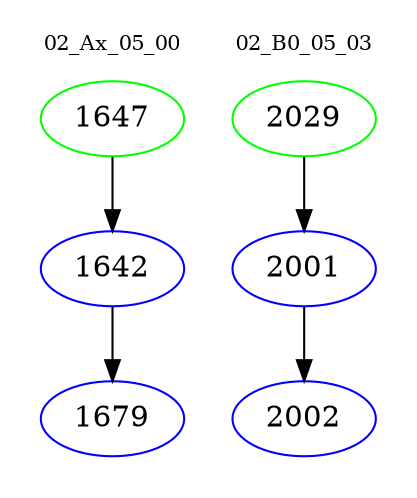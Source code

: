 digraph{
subgraph cluster_0 {
color = white
label = "02_Ax_05_00";
fontsize=10;
T0_1647 [label="1647", color="green"]
T0_1647 -> T0_1642 [color="black"]
T0_1642 [label="1642", color="blue"]
T0_1642 -> T0_1679 [color="black"]
T0_1679 [label="1679", color="blue"]
}
subgraph cluster_1 {
color = white
label = "02_B0_05_03";
fontsize=10;
T1_2029 [label="2029", color="green"]
T1_2029 -> T1_2001 [color="black"]
T1_2001 [label="2001", color="blue"]
T1_2001 -> T1_2002 [color="black"]
T1_2002 [label="2002", color="blue"]
}
}
